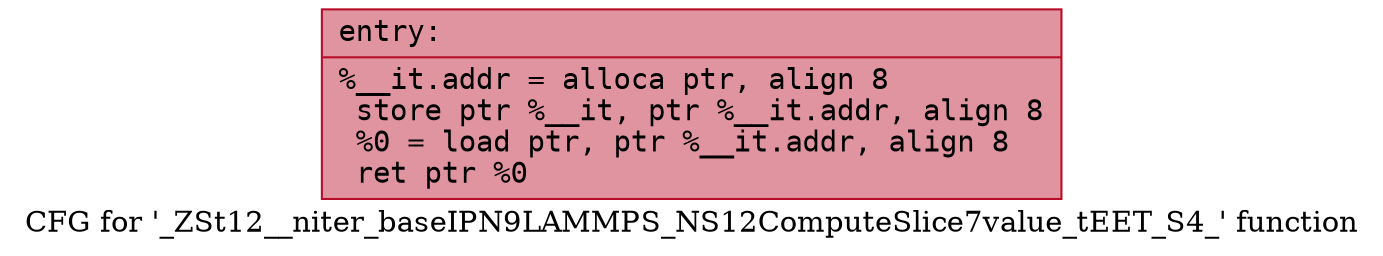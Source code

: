 digraph "CFG for '_ZSt12__niter_baseIPN9LAMMPS_NS12ComputeSlice7value_tEET_S4_' function" {
	label="CFG for '_ZSt12__niter_baseIPN9LAMMPS_NS12ComputeSlice7value_tEET_S4_' function";

	Node0x55810479bba0 [shape=record,color="#b70d28ff", style=filled, fillcolor="#b70d2870" fontname="Courier",label="{entry:\l|  %__it.addr = alloca ptr, align 8\l  store ptr %__it, ptr %__it.addr, align 8\l  %0 = load ptr, ptr %__it.addr, align 8\l  ret ptr %0\l}"];
}
